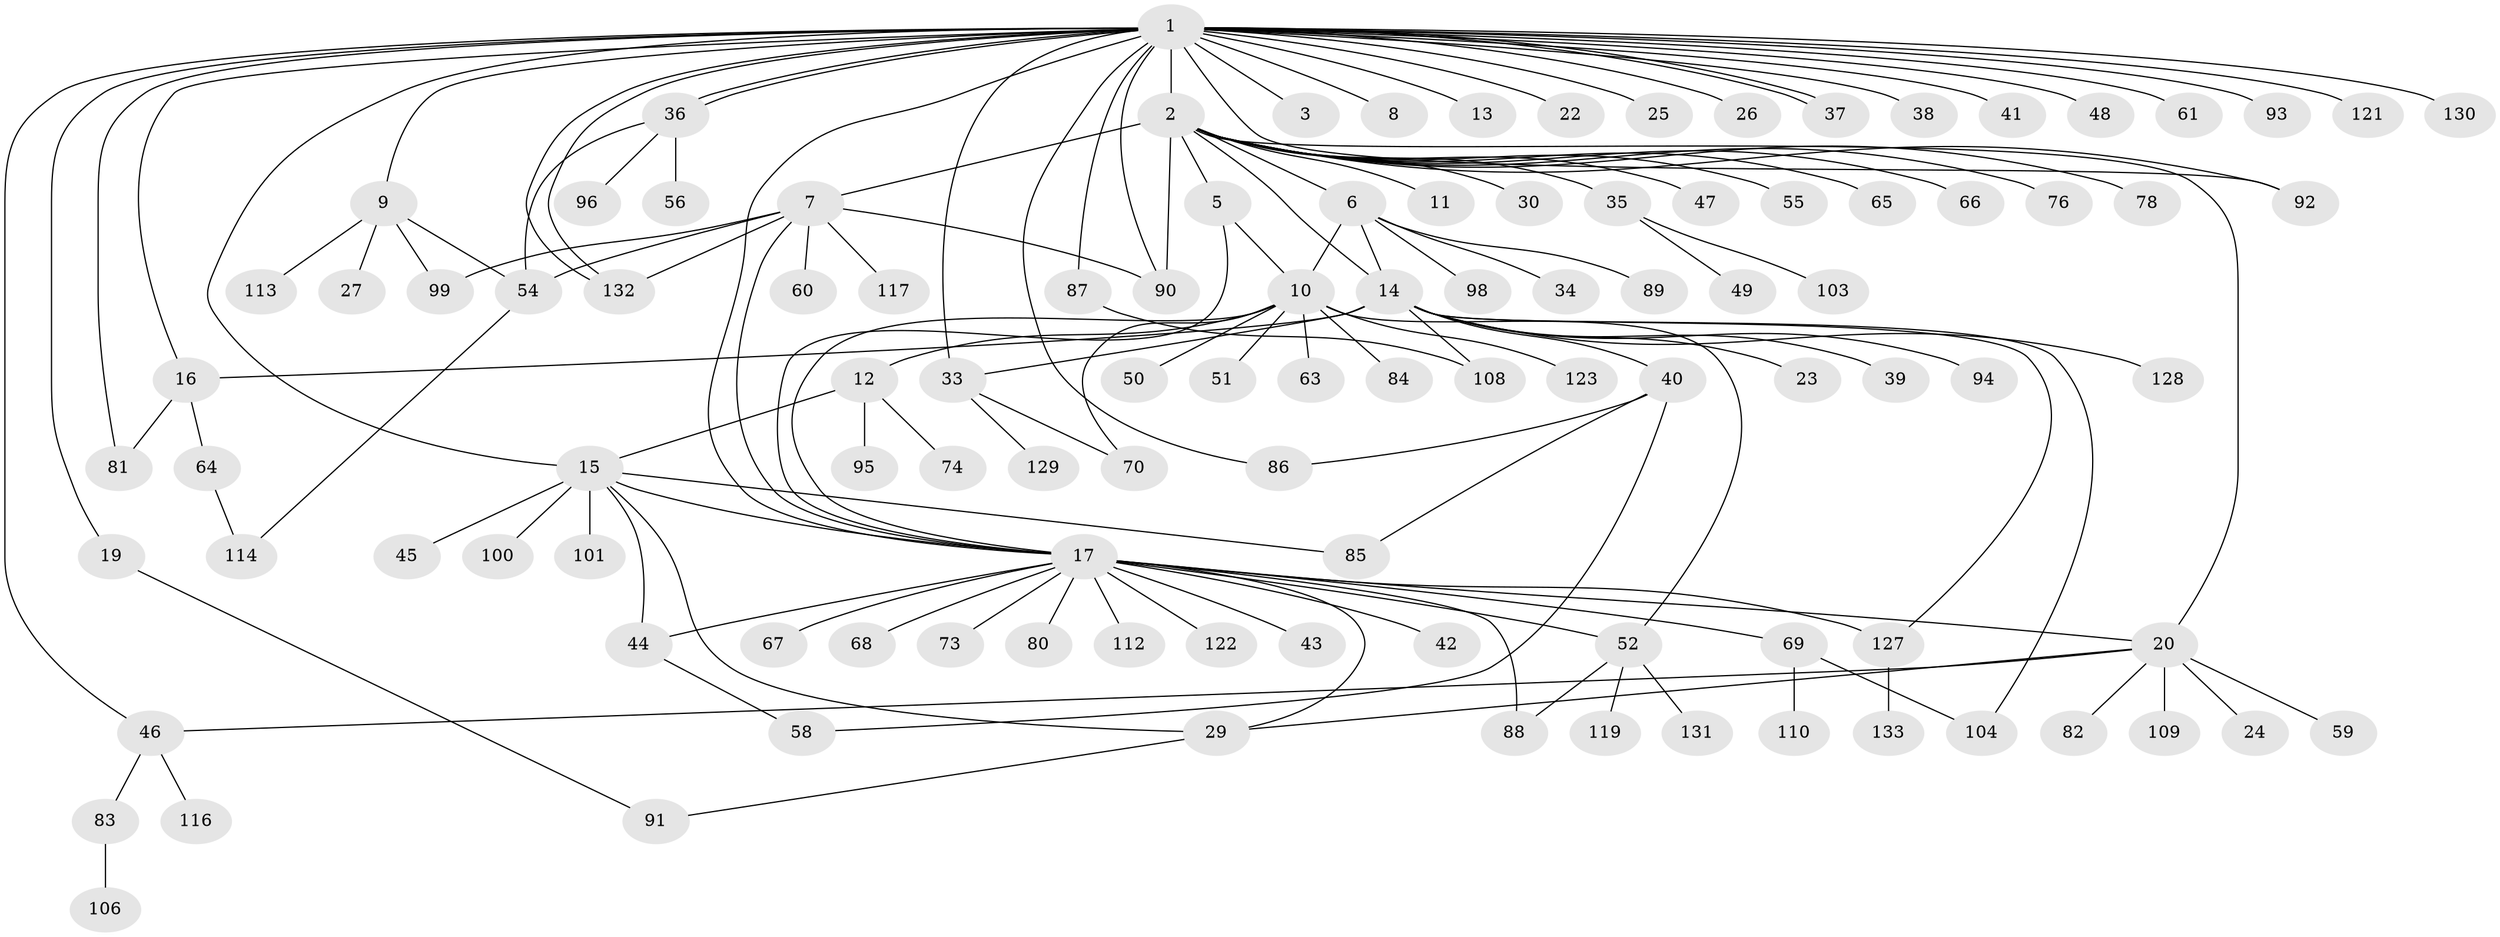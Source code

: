 // original degree distribution, {35: 0.007518796992481203, 10: 0.022556390977443608, 1: 0.5488721804511278, 3: 0.09022556390977443, 7: 0.022556390977443608, 6: 0.03007518796992481, 4: 0.045112781954887216, 13: 0.007518796992481203, 2: 0.20300751879699247, 18: 0.007518796992481203, 9: 0.007518796992481203, 5: 0.007518796992481203}
// Generated by graph-tools (version 1.1) at 2025/11/02/27/25 16:11:13]
// undirected, 108 vertices, 143 edges
graph export_dot {
graph [start="1"]
  node [color=gray90,style=filled];
  1 [super="+31"];
  2 [super="+4"];
  3;
  5 [super="+71"];
  6 [super="+124"];
  7 [super="+120"];
  8;
  9 [super="+107"];
  10 [super="+32"];
  11;
  12;
  13;
  14 [super="+21"];
  15 [super="+28"];
  16 [super="+53"];
  17 [super="+18"];
  19;
  20 [super="+77"];
  22 [super="+97"];
  23;
  24;
  25;
  26;
  27 [super="+102"];
  29 [super="+105"];
  30;
  33 [super="+126"];
  34;
  35;
  36 [super="+115"];
  37;
  38;
  39;
  40 [super="+111"];
  41;
  42;
  43;
  44;
  45;
  46 [super="+75"];
  47;
  48;
  49;
  50;
  51;
  52 [super="+57"];
  54 [super="+79"];
  55;
  56;
  58 [super="+72"];
  59 [super="+62"];
  60;
  61;
  63;
  64;
  65;
  66;
  67;
  68;
  69;
  70;
  73;
  74;
  76;
  78;
  80;
  81;
  82;
  83;
  84;
  85;
  86;
  87;
  88;
  89;
  90;
  91;
  92;
  93;
  94;
  95;
  96;
  98;
  99 [super="+125"];
  100;
  101;
  103;
  104;
  106;
  108;
  109;
  110;
  112;
  113;
  114;
  116 [super="+118"];
  117;
  119;
  121;
  122;
  123;
  127;
  128;
  129;
  130;
  131;
  132;
  133;
  1 -- 2 [weight=2];
  1 -- 3;
  1 -- 8;
  1 -- 9;
  1 -- 13;
  1 -- 17 [weight=2];
  1 -- 19;
  1 -- 22;
  1 -- 25;
  1 -- 26;
  1 -- 36;
  1 -- 36;
  1 -- 37;
  1 -- 37;
  1 -- 38;
  1 -- 41;
  1 -- 46;
  1 -- 48;
  1 -- 61;
  1 -- 81;
  1 -- 86;
  1 -- 87;
  1 -- 90;
  1 -- 92;
  1 -- 93;
  1 -- 121;
  1 -- 130;
  1 -- 132;
  1 -- 132;
  1 -- 16;
  1 -- 15;
  1 -- 33;
  2 -- 20;
  2 -- 30;
  2 -- 35;
  2 -- 47;
  2 -- 76;
  2 -- 78;
  2 -- 90;
  2 -- 92;
  2 -- 65;
  2 -- 66;
  2 -- 5;
  2 -- 6;
  2 -- 7;
  2 -- 11;
  2 -- 14;
  2 -- 55;
  5 -- 10;
  5 -- 17;
  6 -- 10;
  6 -- 14;
  6 -- 34;
  6 -- 89;
  6 -- 98;
  7 -- 17;
  7 -- 60;
  7 -- 99;
  7 -- 117;
  7 -- 132;
  7 -- 90;
  7 -- 54;
  9 -- 27;
  9 -- 54;
  9 -- 99;
  9 -- 113;
  10 -- 12;
  10 -- 70;
  10 -- 17;
  10 -- 50;
  10 -- 51;
  10 -- 52;
  10 -- 84;
  10 -- 123;
  10 -- 63;
  12 -- 15;
  12 -- 74;
  12 -- 95;
  14 -- 16;
  14 -- 23;
  14 -- 33;
  14 -- 39;
  14 -- 40;
  14 -- 94;
  14 -- 104;
  14 -- 108;
  14 -- 127;
  14 -- 128;
  15 -- 100;
  15 -- 101;
  15 -- 44;
  15 -- 45;
  15 -- 17;
  15 -- 85;
  15 -- 29;
  16 -- 64;
  16 -- 81;
  17 -- 29;
  17 -- 42;
  17 -- 43;
  17 -- 44;
  17 -- 52;
  17 -- 67;
  17 -- 73;
  17 -- 80;
  17 -- 88;
  17 -- 112;
  17 -- 122;
  17 -- 127;
  17 -- 68;
  17 -- 69;
  17 -- 20 [weight=2];
  19 -- 91;
  20 -- 24;
  20 -- 29;
  20 -- 59;
  20 -- 109;
  20 -- 46;
  20 -- 82;
  29 -- 91;
  33 -- 129;
  33 -- 70;
  35 -- 49;
  35 -- 103;
  36 -- 54;
  36 -- 56;
  36 -- 96;
  40 -- 85;
  40 -- 86;
  40 -- 58;
  44 -- 58;
  46 -- 83;
  46 -- 116;
  52 -- 88;
  52 -- 119;
  52 -- 131;
  54 -- 114;
  64 -- 114;
  69 -- 104;
  69 -- 110;
  83 -- 106;
  87 -- 108;
  127 -- 133;
}
